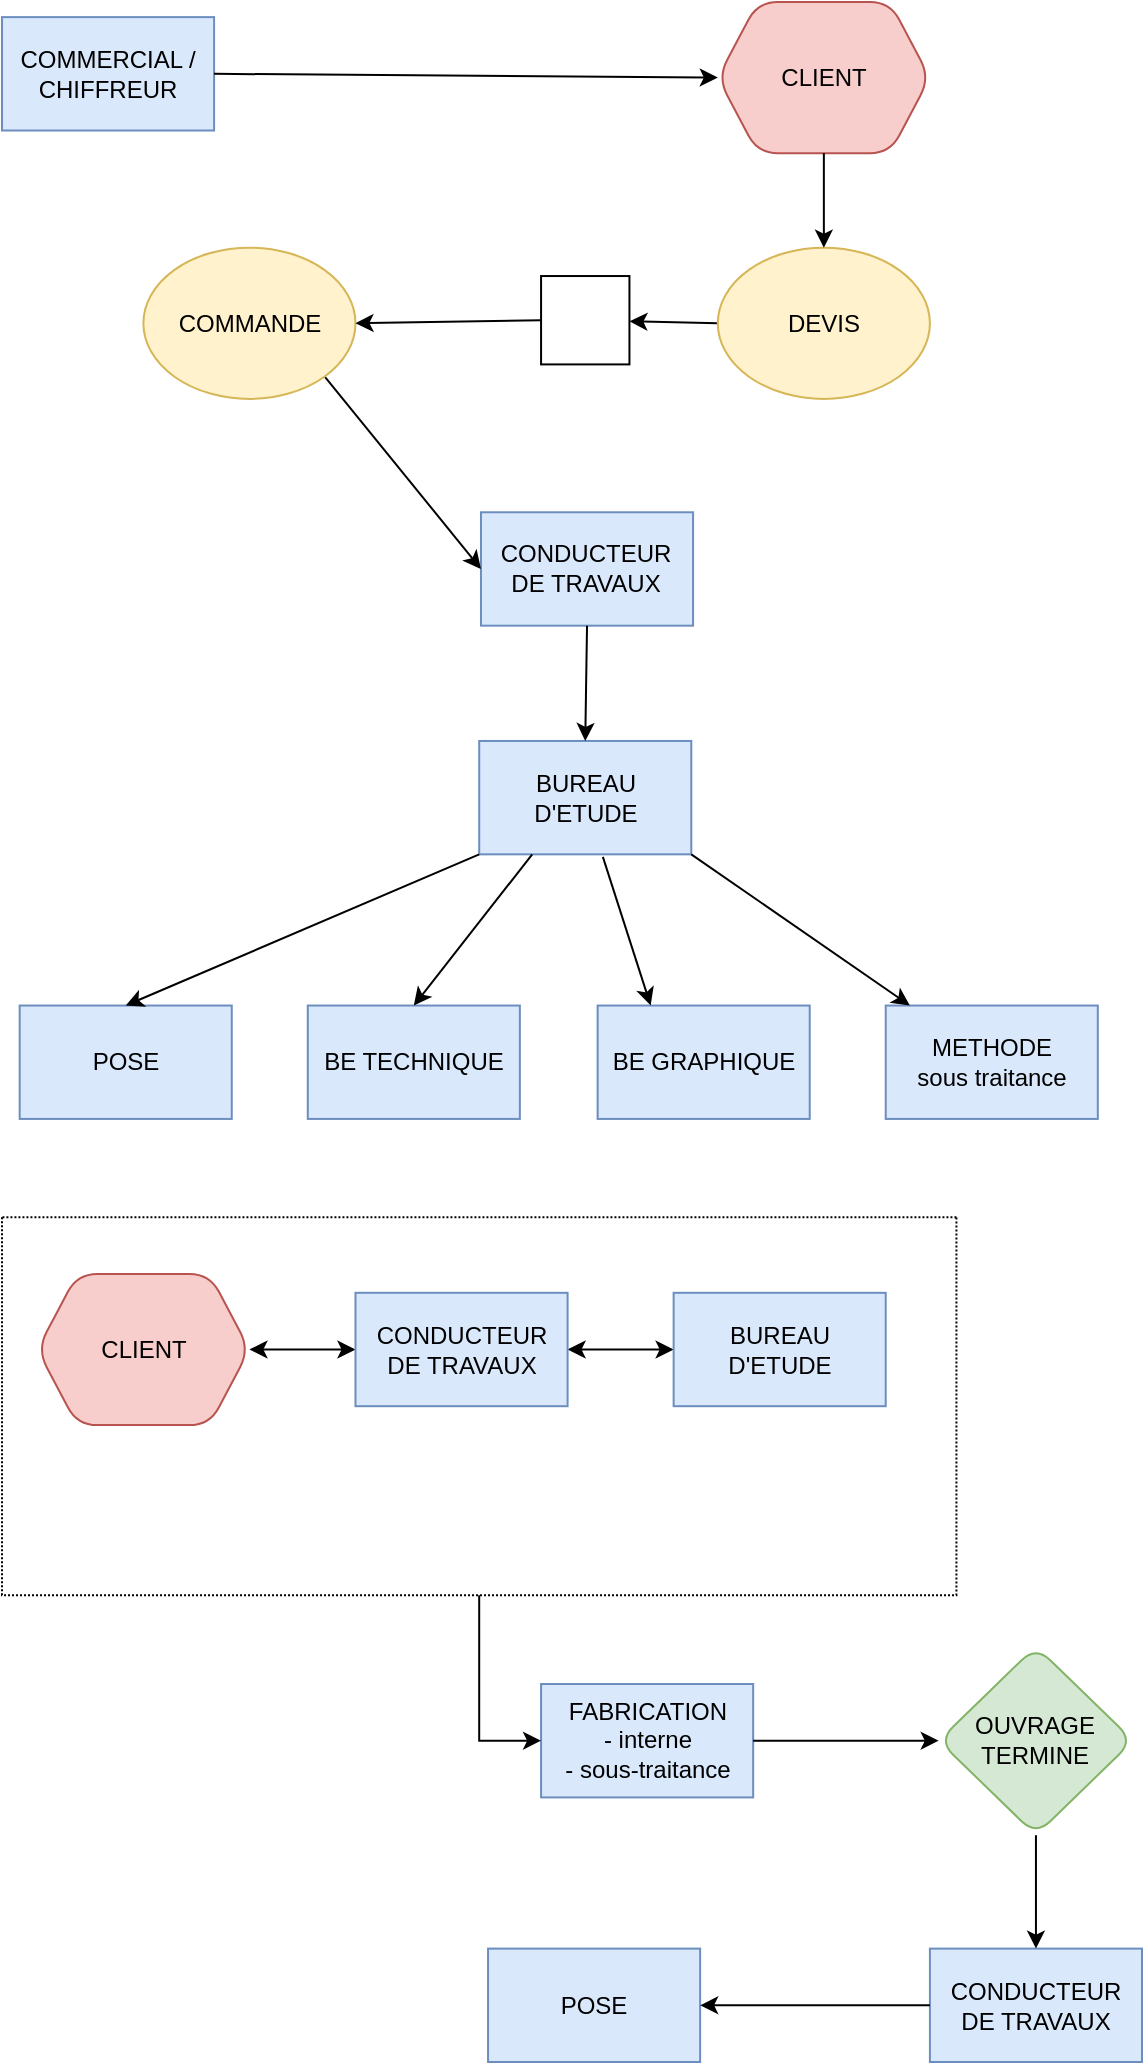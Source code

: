 <mxfile version="20.2.1" type="github">
  <diagram id="C5RBs43oDa-KdzZeNtuy" name="Page-1">
    <mxGraphModel dx="1117" dy="733" grid="1" gridSize="10" guides="1" tooltips="1" connect="1" arrows="1" fold="1" page="1" pageScale="1" pageWidth="827" pageHeight="1169" math="0" shadow="0">
      <root>
        <mxCell id="WIyWlLk6GJQsqaUBKTNV-0" />
        <mxCell id="WIyWlLk6GJQsqaUBKTNV-1" parent="WIyWlLk6GJQsqaUBKTNV-0" />
        <mxCell id="VoOjfplAAFDFemAfdApI-97" value="" style="group" vertex="1" connectable="0" parent="WIyWlLk6GJQsqaUBKTNV-1">
          <mxGeometry x="120" y="100" width="570" height="1030" as="geometry" />
        </mxCell>
        <mxCell id="VoOjfplAAFDFemAfdApI-0" value="COMMERCIAL / CHIFFREUR" style="rounded=0;whiteSpace=wrap;html=1;fillColor=#dae8fc;strokeColor=#6c8ebf;" vertex="1" parent="VoOjfplAAFDFemAfdApI-97">
          <mxGeometry y="7.56" width="106.047" height="56.697" as="geometry" />
        </mxCell>
        <mxCell id="VoOjfplAAFDFemAfdApI-48" value="" style="shape=image;html=1;verticalAlign=top;verticalLabelPosition=bottom;labelBackgroundColor=#ffffff;imageAspect=0;aspect=fixed;image=https://cdn3.iconfinder.com/data/icons/flat-actions-icons-9/512/Tick_Mark-128.png;labelBorderColor=none;imageBorder=default;" vertex="1" parent="VoOjfplAAFDFemAfdApI-97">
          <mxGeometry x="269.535" y="137.018" width="44.186" height="44.186" as="geometry" />
        </mxCell>
        <mxCell id="VoOjfplAAFDFemAfdApI-51" value="CONDUCTEUR DE TRAVAUX" style="rounded=0;whiteSpace=wrap;html=1;fillColor=#dae8fc;strokeColor=#6c8ebf;" vertex="1" parent="VoOjfplAAFDFemAfdApI-97">
          <mxGeometry x="239.488" y="255.138" width="106.047" height="56.697" as="geometry" />
        </mxCell>
        <mxCell id="VoOjfplAAFDFemAfdApI-52" value="BUREAU D&#39;ETUDE" style="rounded=0;whiteSpace=wrap;html=1;fillColor=#dae8fc;strokeColor=#6c8ebf;" vertex="1" parent="VoOjfplAAFDFemAfdApI-97">
          <mxGeometry x="238.605" y="369.477" width="106.047" height="56.697" as="geometry" />
        </mxCell>
        <mxCell id="VoOjfplAAFDFemAfdApI-96" style="edgeStyle=none;rounded=0;orthogonalLoop=1;jettySize=auto;html=1;exitX=0.5;exitY=1;exitDx=0;exitDy=0;entryX=0.5;entryY=0;entryDx=0;entryDy=0;startArrow=none;startFill=0;endArrow=classic;endFill=1;" edge="1" parent="VoOjfplAAFDFemAfdApI-97" source="VoOjfplAAFDFemAfdApI-51" target="VoOjfplAAFDFemAfdApI-52">
          <mxGeometry relative="1" as="geometry" />
        </mxCell>
        <mxCell id="VoOjfplAAFDFemAfdApI-53" value="POSE" style="rounded=0;whiteSpace=wrap;html=1;fillColor=#dae8fc;strokeColor=#6c8ebf;" vertex="1" parent="VoOjfplAAFDFemAfdApI-97">
          <mxGeometry x="8.837" y="501.771" width="106.047" height="56.697" as="geometry" />
        </mxCell>
        <mxCell id="VoOjfplAAFDFemAfdApI-80" style="rounded=0;orthogonalLoop=1;jettySize=auto;html=1;exitX=0;exitY=1;exitDx=0;exitDy=0;entryX=0.5;entryY=0;entryDx=0;entryDy=0;" edge="1" parent="VoOjfplAAFDFemAfdApI-97" source="VoOjfplAAFDFemAfdApI-52" target="VoOjfplAAFDFemAfdApI-53">
          <mxGeometry relative="1" as="geometry" />
        </mxCell>
        <mxCell id="VoOjfplAAFDFemAfdApI-78" style="rounded=0;orthogonalLoop=1;jettySize=auto;html=1;exitX=1;exitY=1;exitDx=0;exitDy=0;entryX=0;entryY=0.5;entryDx=0;entryDy=0;" edge="1" parent="VoOjfplAAFDFemAfdApI-97" source="VoOjfplAAFDFemAfdApI-54" target="VoOjfplAAFDFemAfdApI-51">
          <mxGeometry relative="1" as="geometry" />
        </mxCell>
        <mxCell id="VoOjfplAAFDFemAfdApI-54" value="COMMANDE" style="ellipse;whiteSpace=wrap;html=1;rounded=1;glass=0;labelBorderColor=none;fillColor=#fff2cc;strokeColor=#d6b656;" vertex="1" parent="VoOjfplAAFDFemAfdApI-97">
          <mxGeometry x="70.698" y="122.844" width="106.047" height="75.596" as="geometry" />
        </mxCell>
        <mxCell id="VoOjfplAAFDFemAfdApI-77" style="rounded=0;orthogonalLoop=1;jettySize=auto;html=1;exitX=0;exitY=0.5;exitDx=0;exitDy=0;entryX=1;entryY=0.5;entryDx=0;entryDy=0;" edge="1" parent="VoOjfplAAFDFemAfdApI-97" source="VoOjfplAAFDFemAfdApI-48" target="VoOjfplAAFDFemAfdApI-54">
          <mxGeometry relative="1" as="geometry" />
        </mxCell>
        <mxCell id="VoOjfplAAFDFemAfdApI-76" style="rounded=0;orthogonalLoop=1;jettySize=auto;html=1;exitX=0;exitY=0.5;exitDx=0;exitDy=0;" edge="1" parent="VoOjfplAAFDFemAfdApI-97" source="VoOjfplAAFDFemAfdApI-55" target="VoOjfplAAFDFemAfdApI-48">
          <mxGeometry relative="1" as="geometry" />
        </mxCell>
        <mxCell id="VoOjfplAAFDFemAfdApI-55" value="DEVIS" style="ellipse;whiteSpace=wrap;html=1;rounded=1;glass=0;labelBorderColor=none;fillColor=#fff2cc;strokeColor=#d6b656;" vertex="1" parent="VoOjfplAAFDFemAfdApI-97">
          <mxGeometry x="357.907" y="122.844" width="106.047" height="75.596" as="geometry" />
        </mxCell>
        <mxCell id="VoOjfplAAFDFemAfdApI-56" value="CLIENT" style="shape=hexagon;perimeter=hexagonPerimeter2;whiteSpace=wrap;html=1;fixedSize=1;rounded=1;glass=0;labelBorderColor=none;fillColor=#f8cecc;strokeColor=#b85450;" vertex="1" parent="VoOjfplAAFDFemAfdApI-97">
          <mxGeometry x="357.907" width="106.047" height="75.596" as="geometry" />
        </mxCell>
        <mxCell id="VoOjfplAAFDFemAfdApI-57" value="BE TECHNIQUE" style="rounded=0;whiteSpace=wrap;html=1;fillColor=#dae8fc;strokeColor=#6c8ebf;" vertex="1" parent="VoOjfplAAFDFemAfdApI-97">
          <mxGeometry x="152.884" y="501.771" width="106.047" height="56.697" as="geometry" />
        </mxCell>
        <mxCell id="VoOjfplAAFDFemAfdApI-81" style="rounded=0;orthogonalLoop=1;jettySize=auto;html=1;exitX=0.25;exitY=1;exitDx=0;exitDy=0;entryX=0.5;entryY=0;entryDx=0;entryDy=0;" edge="1" parent="VoOjfplAAFDFemAfdApI-97" source="VoOjfplAAFDFemAfdApI-52" target="VoOjfplAAFDFemAfdApI-57">
          <mxGeometry relative="1" as="geometry" />
        </mxCell>
        <mxCell id="VoOjfplAAFDFemAfdApI-58" value="BE GRAPHIQUE" style="rounded=0;whiteSpace=wrap;html=1;fillColor=#dae8fc;strokeColor=#6c8ebf;" vertex="1" parent="VoOjfplAAFDFemAfdApI-97">
          <mxGeometry x="297.814" y="501.771" width="106.047" height="56.697" as="geometry" />
        </mxCell>
        <mxCell id="VoOjfplAAFDFemAfdApI-59" value="METHODE &lt;br&gt;sous traitance" style="rounded=0;whiteSpace=wrap;html=1;fillColor=#dae8fc;strokeColor=#6c8ebf;" vertex="1" parent="VoOjfplAAFDFemAfdApI-97">
          <mxGeometry x="441.86" y="501.771" width="106.047" height="56.697" as="geometry" />
        </mxCell>
        <mxCell id="VoOjfplAAFDFemAfdApI-61" value="" style="swimlane;startSize=0;rounded=1;glass=0;labelBorderColor=none;html=0;dashed=1;dashPattern=1 1;" vertex="1" parent="VoOjfplAAFDFemAfdApI-97">
          <mxGeometry y="607.606" width="477.209" height="188.991" as="geometry" />
        </mxCell>
        <mxCell id="VoOjfplAAFDFemAfdApI-63" value="CLIENT" style="shape=hexagon;perimeter=hexagonPerimeter2;whiteSpace=wrap;html=1;fixedSize=1;rounded=1;glass=0;labelBorderColor=none;fillColor=#f8cecc;strokeColor=#b85450;" vertex="1" parent="VoOjfplAAFDFemAfdApI-61">
          <mxGeometry x="17.674" y="28.349" width="106.047" height="75.596" as="geometry" />
        </mxCell>
        <mxCell id="VoOjfplAAFDFemAfdApI-88" style="edgeStyle=none;rounded=0;orthogonalLoop=1;jettySize=auto;html=1;endArrow=classic;endFill=1;startArrow=classic;startFill=1;" edge="1" parent="VoOjfplAAFDFemAfdApI-61" source="VoOjfplAAFDFemAfdApI-64" target="VoOjfplAAFDFemAfdApI-65">
          <mxGeometry relative="1" as="geometry" />
        </mxCell>
        <mxCell id="VoOjfplAAFDFemAfdApI-90" style="edgeStyle=none;rounded=0;orthogonalLoop=1;jettySize=auto;html=1;exitX=0;exitY=0.5;exitDx=0;exitDy=0;entryX=1;entryY=0.5;entryDx=0;entryDy=0;startArrow=classic;startFill=1;endArrow=classic;endFill=1;" edge="1" parent="VoOjfplAAFDFemAfdApI-61" source="VoOjfplAAFDFemAfdApI-64" target="VoOjfplAAFDFemAfdApI-63">
          <mxGeometry relative="1" as="geometry" />
        </mxCell>
        <mxCell id="VoOjfplAAFDFemAfdApI-64" value="CONDUCTEUR DE TRAVAUX" style="rounded=0;whiteSpace=wrap;html=1;fillColor=#dae8fc;strokeColor=#6c8ebf;" vertex="1" parent="VoOjfplAAFDFemAfdApI-61">
          <mxGeometry x="176.744" y="37.798" width="106.047" height="56.697" as="geometry" />
        </mxCell>
        <mxCell id="VoOjfplAAFDFemAfdApI-65" value="BUREAU D&#39;ETUDE" style="rounded=0;whiteSpace=wrap;html=1;fillColor=#dae8fc;strokeColor=#6c8ebf;" vertex="1" parent="VoOjfplAAFDFemAfdApI-61">
          <mxGeometry x="335.814" y="37.798" width="106.047" height="56.697" as="geometry" />
        </mxCell>
        <mxCell id="VoOjfplAAFDFemAfdApI-66" value="" style="shape=image;html=1;verticalAlign=top;verticalLabelPosition=bottom;labelBackgroundColor=#ffffff;imageAspect=0;aspect=fixed;image=https://cdn3.iconfinder.com/data/icons/flat-actions-icons-9/512/Tick_Mark-128.png;labelBorderColor=none;flipH=0;" vertex="1" parent="VoOjfplAAFDFemAfdApI-61">
          <mxGeometry x="48.605" y="113.394" width="44.186" height="44.186" as="geometry" />
        </mxCell>
        <mxCell id="VoOjfplAAFDFemAfdApI-67" value="" style="shape=image;html=1;verticalAlign=top;verticalLabelPosition=bottom;labelBackgroundColor=#ffffff;imageAspect=0;aspect=fixed;image=https://cdn3.iconfinder.com/data/icons/flat-actions-icons-9/512/Tick_Mark-128.png;labelBorderColor=none;flipH=0;" vertex="1" parent="VoOjfplAAFDFemAfdApI-61">
          <mxGeometry x="202.372" y="113.394" width="44.186" height="44.186" as="geometry" />
        </mxCell>
        <mxCell id="VoOjfplAAFDFemAfdApI-68" value="" style="shape=image;html=1;verticalAlign=top;verticalLabelPosition=bottom;labelBackgroundColor=#ffffff;imageAspect=0;aspect=fixed;image=https://cdn3.iconfinder.com/data/icons/flat-actions-icons-9/512/Tick_Mark-128.png;labelBorderColor=none;flipH=0;" vertex="1" parent="VoOjfplAAFDFemAfdApI-61">
          <mxGeometry x="371.163" y="113.394" width="44.186" height="44.186" as="geometry" />
        </mxCell>
        <mxCell id="VoOjfplAAFDFemAfdApI-70" value="CONDUCTEUR DE TRAVAUX" style="rounded=0;whiteSpace=wrap;html=1;fillColor=#dae8fc;strokeColor=#6c8ebf;" vertex="1" parent="VoOjfplAAFDFemAfdApI-97">
          <mxGeometry x="463.953" y="973.303" width="106.047" height="56.697" as="geometry" />
        </mxCell>
        <mxCell id="VoOjfplAAFDFemAfdApI-82" style="rounded=0;orthogonalLoop=1;jettySize=auto;html=1;exitX=0.583;exitY=1.022;exitDx=0;exitDy=0;entryX=0.25;entryY=0;entryDx=0;entryDy=0;exitPerimeter=0;" edge="1" parent="VoOjfplAAFDFemAfdApI-97" source="VoOjfplAAFDFemAfdApI-52" target="VoOjfplAAFDFemAfdApI-58">
          <mxGeometry relative="1" as="geometry" />
        </mxCell>
        <mxCell id="VoOjfplAAFDFemAfdApI-71" value="POSE" style="rounded=0;whiteSpace=wrap;html=1;fillColor=#dae8fc;strokeColor=#6c8ebf;" vertex="1" parent="VoOjfplAAFDFemAfdApI-97">
          <mxGeometry x="243.023" y="973.303" width="106.047" height="56.697" as="geometry" />
        </mxCell>
        <mxCell id="VoOjfplAAFDFemAfdApI-72" value="FABRICATION&lt;br&gt;- interne&lt;br&gt;- sous-traitance" style="rounded=0;whiteSpace=wrap;html=1;fillColor=#dae8fc;strokeColor=#6c8ebf;" vertex="1" parent="VoOjfplAAFDFemAfdApI-97">
          <mxGeometry x="269.535" y="841.009" width="106.047" height="56.697" as="geometry" />
        </mxCell>
        <mxCell id="VoOjfplAAFDFemAfdApI-83" style="rounded=0;orthogonalLoop=1;jettySize=auto;html=1;exitX=1;exitY=1;exitDx=0;exitDy=0;" edge="1" parent="VoOjfplAAFDFemAfdApI-97" source="VoOjfplAAFDFemAfdApI-52" target="VoOjfplAAFDFemAfdApI-59">
          <mxGeometry relative="1" as="geometry" />
        </mxCell>
        <mxCell id="VoOjfplAAFDFemAfdApI-93" style="edgeStyle=none;rounded=0;orthogonalLoop=1;jettySize=auto;html=1;exitX=0.5;exitY=1;exitDx=0;exitDy=0;entryX=0.5;entryY=0;entryDx=0;entryDy=0;startArrow=none;startFill=0;endArrow=classic;endFill=1;" edge="1" parent="VoOjfplAAFDFemAfdApI-97" source="VoOjfplAAFDFemAfdApI-73" target="VoOjfplAAFDFemAfdApI-70">
          <mxGeometry relative="1" as="geometry" />
        </mxCell>
        <mxCell id="VoOjfplAAFDFemAfdApI-73" value="OUVRAGE TERMINE" style="rhombus;whiteSpace=wrap;html=1;rounded=1;glass=0;labelBorderColor=none;fillColor=#d5e8d4;strokeColor=#82b366;" vertex="1" parent="VoOjfplAAFDFemAfdApI-97">
          <mxGeometry x="468.372" y="822.11" width="97.209" height="94.495" as="geometry" />
        </mxCell>
        <mxCell id="VoOjfplAAFDFemAfdApI-94" style="edgeStyle=none;rounded=0;orthogonalLoop=1;jettySize=auto;html=1;exitX=0;exitY=0.5;exitDx=0;exitDy=0;entryX=1;entryY=0.5;entryDx=0;entryDy=0;startArrow=none;startFill=0;endArrow=classic;endFill=1;" edge="1" parent="VoOjfplAAFDFemAfdApI-97" source="VoOjfplAAFDFemAfdApI-70" target="VoOjfplAAFDFemAfdApI-71">
          <mxGeometry relative="1" as="geometry" />
        </mxCell>
        <mxCell id="VoOjfplAAFDFemAfdApI-74" value="" style="endArrow=classic;html=1;rounded=0;exitX=1;exitY=0.5;exitDx=0;exitDy=0;entryX=0;entryY=0.5;entryDx=0;entryDy=0;" edge="1" parent="VoOjfplAAFDFemAfdApI-97" source="VoOjfplAAFDFemAfdApI-0" target="VoOjfplAAFDFemAfdApI-56">
          <mxGeometry width="50" height="50" relative="1" as="geometry">
            <mxPoint x="309.302" y="75.596" as="sourcePoint" />
            <mxPoint x="353.488" y="28.349" as="targetPoint" />
          </mxGeometry>
        </mxCell>
        <mxCell id="VoOjfplAAFDFemAfdApI-75" value="" style="endArrow=classic;html=1;rounded=0;exitX=0.5;exitY=1;exitDx=0;exitDy=0;entryX=0.5;entryY=0;entryDx=0;entryDy=0;" edge="1" parent="VoOjfplAAFDFemAfdApI-97" source="VoOjfplAAFDFemAfdApI-56" target="VoOjfplAAFDFemAfdApI-55">
          <mxGeometry width="50" height="50" relative="1" as="geometry">
            <mxPoint x="282.791" y="66.147" as="sourcePoint" />
            <mxPoint x="397.674" y="66.147" as="targetPoint" />
          </mxGeometry>
        </mxCell>
        <mxCell id="VoOjfplAAFDFemAfdApI-92" style="edgeStyle=none;rounded=0;orthogonalLoop=1;jettySize=auto;html=1;exitX=1;exitY=0.5;exitDx=0;exitDy=0;entryX=0;entryY=0.5;entryDx=0;entryDy=0;startArrow=none;startFill=0;endArrow=classic;endFill=1;" edge="1" parent="VoOjfplAAFDFemAfdApI-97" source="VoOjfplAAFDFemAfdApI-72" target="VoOjfplAAFDFemAfdApI-73">
          <mxGeometry relative="1" as="geometry" />
        </mxCell>
        <mxCell id="VoOjfplAAFDFemAfdApI-91" value="" style="edgeStyle=segmentEdgeStyle;endArrow=classic;html=1;rounded=0;entryX=0;entryY=0.5;entryDx=0;entryDy=0;" edge="1" parent="VoOjfplAAFDFemAfdApI-97" source="VoOjfplAAFDFemAfdApI-61" target="VoOjfplAAFDFemAfdApI-72">
          <mxGeometry width="50" height="50" relative="1" as="geometry">
            <mxPoint x="256.279" y="727.615" as="sourcePoint" />
            <mxPoint x="273.953" y="812.661" as="targetPoint" />
            <Array as="points">
              <mxPoint x="238.605" y="869.358" />
            </Array>
          </mxGeometry>
        </mxCell>
      </root>
    </mxGraphModel>
  </diagram>
</mxfile>
